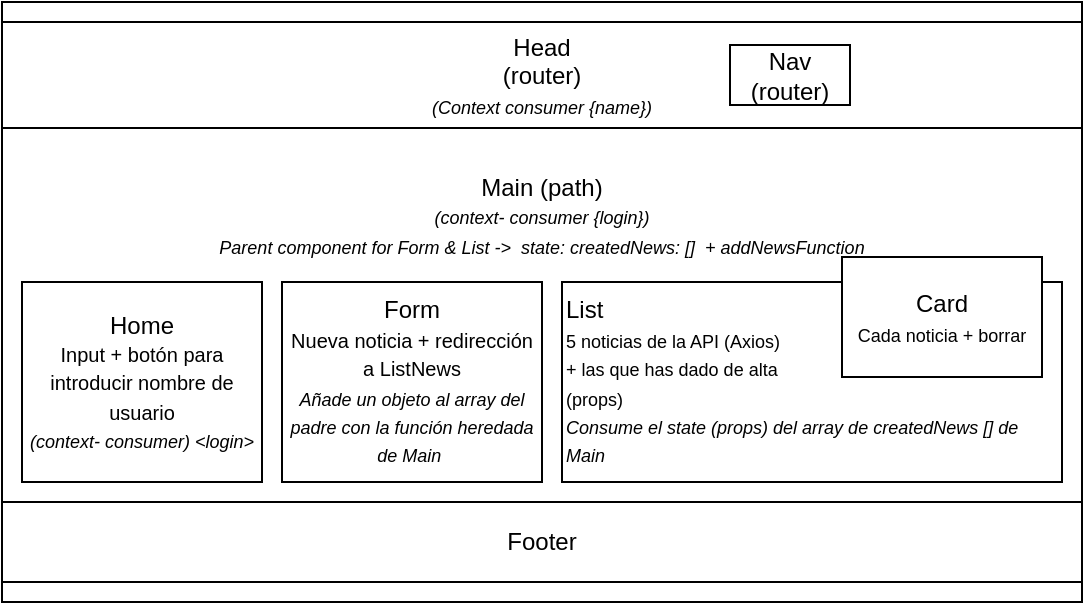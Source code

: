 <mxfile version="16.0.2" type="github">
  <diagram id="C3GyorjxD8sWAv9zKJOV" name="Page-1">
    <mxGraphModel dx="784" dy="479" grid="1" gridSize="10" guides="1" tooltips="1" connect="1" arrows="1" fold="1" page="1" pageScale="1" pageWidth="827" pageHeight="1169" math="0" shadow="0">
      <root>
        <mxCell id="0" />
        <mxCell id="1" parent="0" />
        <mxCell id="yvVbbhkATfIMxO0fHdAz-5" value="Main (path)&lt;br&gt;&lt;i style=&quot;font-size: 9px&quot;&gt;(context- consumer {login})&lt;/i&gt;&lt;br&gt;&lt;font style=&quot;font-size: 9px&quot;&gt;&lt;i&gt;Parent component for Form &amp;amp; List -&amp;gt;&amp;nbsp;&amp;nbsp;state: createdNews: []&amp;nbsp; + addNewsFunction&lt;br&gt;&lt;/i&gt;&lt;/font&gt;&lt;br&gt;&lt;br&gt;&lt;br&gt;&lt;br&gt;&lt;br&gt;&lt;br&gt;" style="rounded=0;whiteSpace=wrap;html=1;" parent="1" vertex="1">
          <mxGeometry x="50" y="350" width="540" height="300" as="geometry" />
        </mxCell>
        <mxCell id="yvVbbhkATfIMxO0fHdAz-1" value="Home&lt;br&gt;&lt;font&gt;&lt;font size=&quot;1&quot;&gt;Input + botón para introducir nombre de usuario &lt;/font&gt;&lt;br&gt;&lt;font style=&quot;font-size: 9px&quot;&gt;&lt;i&gt;(context- consumer) &amp;lt;login&amp;gt;&lt;/i&gt;&lt;/font&gt;&lt;/font&gt;" style="rounded=0;whiteSpace=wrap;html=1;" parent="1" vertex="1">
          <mxGeometry x="60" y="490" width="120" height="100" as="geometry" />
        </mxCell>
        <mxCell id="yvVbbhkATfIMxO0fHdAz-2" value="Head &lt;br&gt;(router)&lt;br&gt;&lt;font style=&quot;font-size: 9px&quot;&gt;&lt;i&gt;(Context consumer {name})&lt;/i&gt;&lt;/font&gt;" style="rounded=0;whiteSpace=wrap;html=1;" parent="1" vertex="1">
          <mxGeometry x="50" y="360" width="540" height="53" as="geometry" />
        </mxCell>
        <mxCell id="yvVbbhkATfIMxO0fHdAz-4" value="Nav (router)" style="rounded=0;whiteSpace=wrap;html=1;" parent="1" vertex="1">
          <mxGeometry x="414" y="371.5" width="60" height="30" as="geometry" />
        </mxCell>
        <mxCell id="yvVbbhkATfIMxO0fHdAz-6" value="Form&lt;br&gt;&lt;font&gt;&lt;font size=&quot;1&quot;&gt;Nueva noticia + redirección a ListNews&lt;/font&gt;&lt;br&gt;&lt;font style=&quot;font-size: 9px&quot;&gt;&lt;i&gt;Añade un objeto al array del padre con la función heredada de Main&lt;/i&gt;&lt;/font&gt;&lt;font size=&quot;1&quot;&gt;&amp;nbsp;&lt;/font&gt;&lt;br&gt;&lt;/font&gt;" style="rounded=0;whiteSpace=wrap;html=1;" parent="1" vertex="1">
          <mxGeometry x="190" y="490" width="130" height="100" as="geometry" />
        </mxCell>
        <mxCell id="yvVbbhkATfIMxO0fHdAz-7" value="List&lt;br&gt;&lt;font style=&quot;font-size: 9px&quot;&gt;5 noticias de la API (Axios) &lt;br&gt;+ las que has dado de alta &lt;br&gt;(props)&lt;br&gt;&lt;i&gt;Consume el state (props) del array de createdNews [] de Main&lt;/i&gt;&lt;br&gt;&lt;/font&gt;" style="rounded=0;whiteSpace=wrap;html=1;align=left;" parent="1" vertex="1">
          <mxGeometry x="330" y="490" width="250" height="100" as="geometry" />
        </mxCell>
        <mxCell id="yvVbbhkATfIMxO0fHdAz-9" value="Card&lt;br&gt;&lt;font style=&quot;font-size: 9px&quot;&gt;Cada noticia + borrar&lt;/font&gt;" style="rounded=0;whiteSpace=wrap;html=1;" parent="1" vertex="1">
          <mxGeometry x="470" y="477.5" width="100" height="60" as="geometry" />
        </mxCell>
        <mxCell id="yvVbbhkATfIMxO0fHdAz-10" value="Footer" style="rounded=0;whiteSpace=wrap;html=1;" parent="1" vertex="1">
          <mxGeometry x="50" y="600" width="540" height="40" as="geometry" />
        </mxCell>
      </root>
    </mxGraphModel>
  </diagram>
</mxfile>
